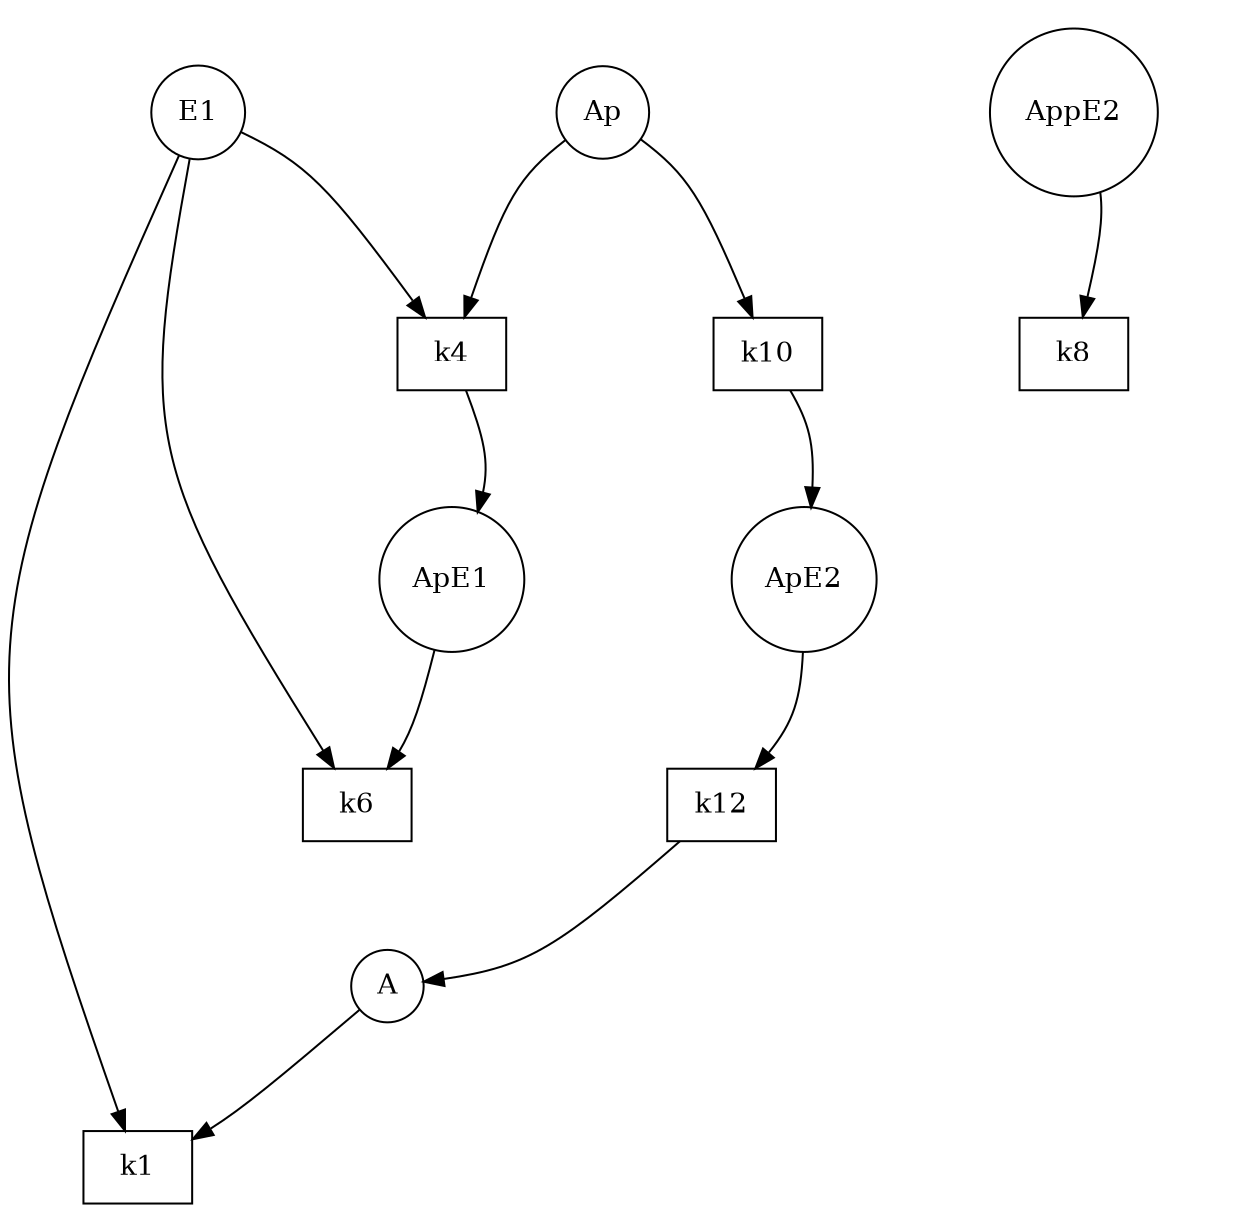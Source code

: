 strict digraph G {
remincross="true";
ratio="fill";
splines="curved";
overlap="true";
fontsize="26";
size="8.3,8.3";
ApE2 [shape="circle", pos="50.0,80.0!"];
AppE2 [shape="circle", pos="240.0,100.0!"];
E1 [shape="circle", pos="160.0,200.0!"];
A [shape="circle", pos="0.0,120.0!"];
k12 [shape="box", pos="0.0,60.0!"];
ApE1 [shape="circle", pos="260.0,128.0!"];
Ap [shape="circle", pos="160.0,160.0!"];
k6 [shape="box", pos="320.0,160.0!"];
k4 [shape="box", pos="220.0,170.0!"];
k1 [shape="box", pos="0.0,200.0!"];
k10 [shape="box", pos="110.0,90.0!"];
k8 [shape="box", pos="320.0,40.0!"];
ApE1 -> k6;
A -> k1;
k6 -> E1;
k10 -> ApE2;
E1 -> k1;
k4 -> ApE1;
AppE2 -> k8;
ApE2 -> k12;
Ap -> k4;
E1 -> k4;
k12 -> A;
Ap -> k10;
}

